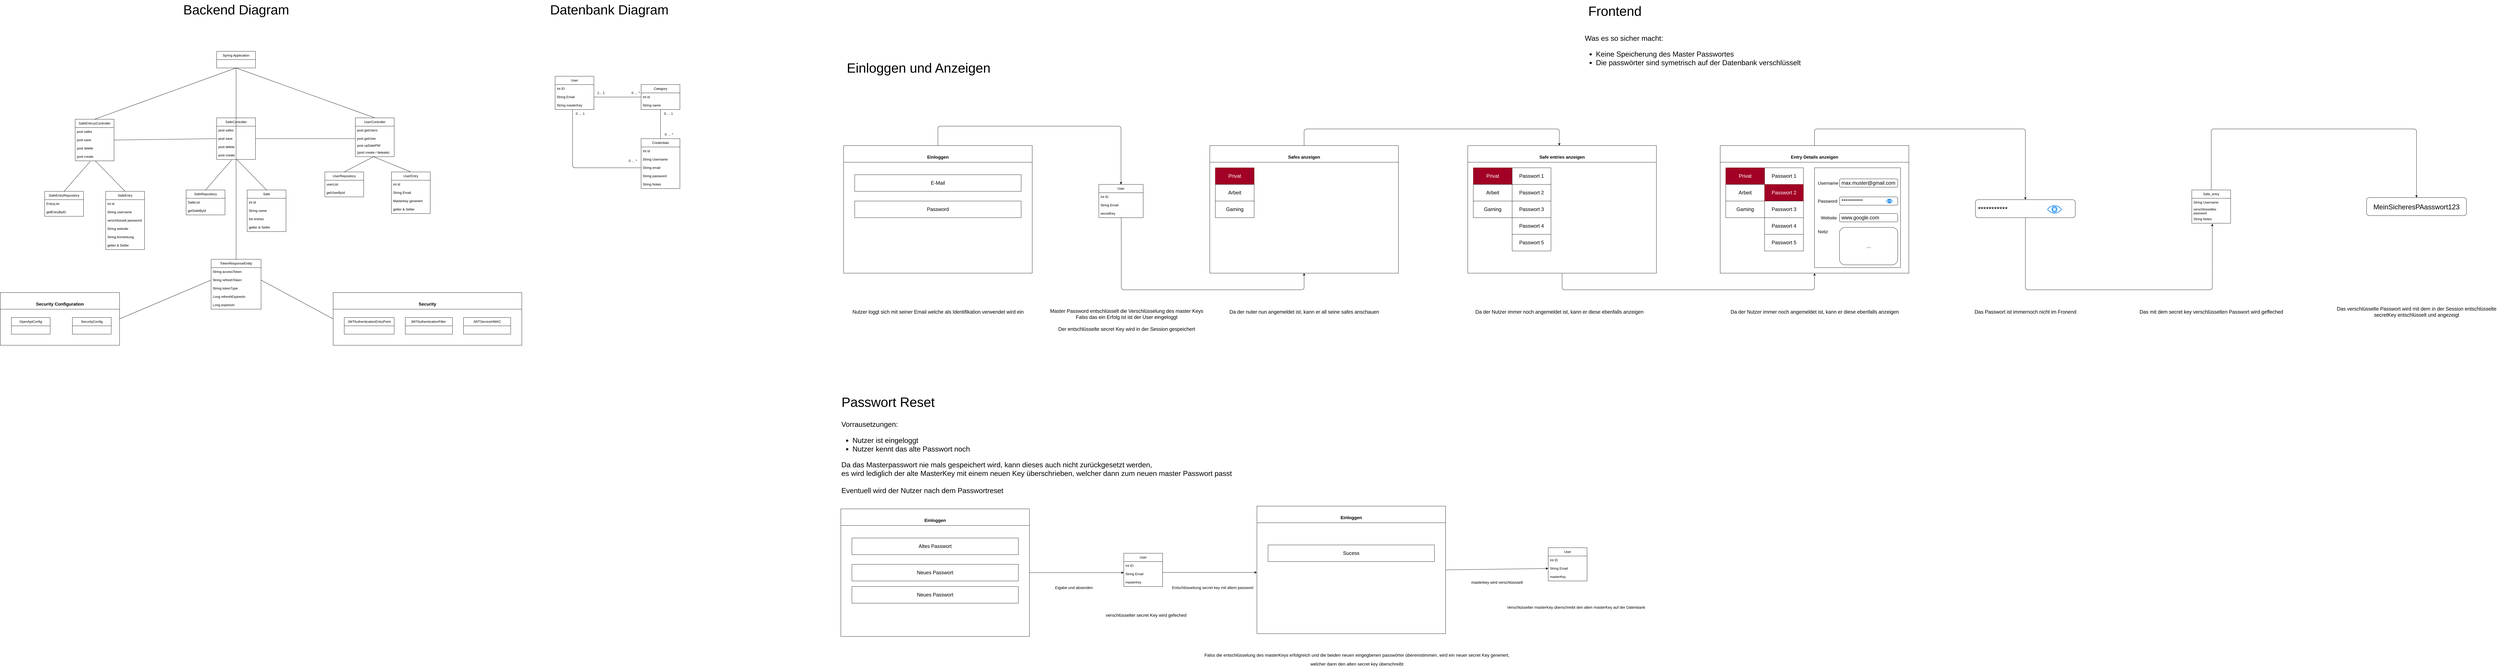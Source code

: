 <mxfile>
    <diagram id="yljdF-pFXAPBTN3tDBmU" name="Page-1">
        <mxGraphModel dx="8580" dy="5620" grid="1" gridSize="10" guides="1" tooltips="1" connect="1" arrows="1" fold="1" page="0" pageScale="1" pageWidth="827" pageHeight="1169" math="0" shadow="0">
            <root>
                <mxCell id="0"/>
                <mxCell id="1" parent="0"/>
                <mxCell id="2" value="UserEntry" style="swimlane;fontStyle=0;childLayout=stackLayout;horizontal=1;startSize=30;horizontalStack=0;resizeParent=1;resizeParentMax=0;resizeLast=0;collapsible=1;marginBottom=0;whiteSpace=wrap;html=1;" parent="1" vertex="1">
                    <mxGeometry x="190" y="325" width="140" height="150" as="geometry"/>
                </mxCell>
                <mxCell id="53" value="int id" style="text;strokeColor=none;fillColor=none;align=left;verticalAlign=middle;spacingLeft=4;spacingRight=4;overflow=hidden;points=[[0,0.5],[1,0.5]];portConstraint=eastwest;rotatable=0;whiteSpace=wrap;html=1;" parent="2" vertex="1">
                    <mxGeometry y="30" width="140" height="30" as="geometry"/>
                </mxCell>
                <mxCell id="3" value="String Email" style="text;strokeColor=none;fillColor=none;align=left;verticalAlign=middle;spacingLeft=4;spacingRight=4;overflow=hidden;points=[[0,0.5],[1,0.5]];portConstraint=eastwest;rotatable=0;whiteSpace=wrap;html=1;" parent="2" vertex="1">
                    <mxGeometry y="60" width="140" height="30" as="geometry"/>
                </mxCell>
                <mxCell id="4" value="Masterkey generiert" style="text;strokeColor=none;fillColor=none;align=left;verticalAlign=middle;spacingLeft=4;spacingRight=4;overflow=hidden;points=[[0,0.5],[1,0.5]];portConstraint=eastwest;rotatable=0;whiteSpace=wrap;html=1;" parent="2" vertex="1">
                    <mxGeometry y="90" width="140" height="30" as="geometry"/>
                </mxCell>
                <mxCell id="15" value="getter &amp;amp; Setter" style="text;strokeColor=none;fillColor=none;align=left;verticalAlign=middle;spacingLeft=4;spacingRight=4;overflow=hidden;points=[[0,0.5],[1,0.5]];portConstraint=eastwest;rotatable=0;whiteSpace=wrap;html=1;" parent="2" vertex="1">
                    <mxGeometry y="120" width="140" height="30" as="geometry"/>
                </mxCell>
                <mxCell id="6" value="UserRepository" style="swimlane;fontStyle=0;childLayout=stackLayout;horizontal=1;startSize=30;horizontalStack=0;resizeParent=1;resizeParentMax=0;resizeLast=0;collapsible=1;marginBottom=0;whiteSpace=wrap;html=1;" parent="1" vertex="1">
                    <mxGeometry x="-50" y="325" width="140" height="90" as="geometry"/>
                </mxCell>
                <mxCell id="16" value="userList" style="text;strokeColor=none;fillColor=none;align=left;verticalAlign=middle;spacingLeft=4;spacingRight=4;overflow=hidden;points=[[0,0.5],[1,0.5]];portConstraint=eastwest;rotatable=0;whiteSpace=wrap;html=1;" parent="6" vertex="1">
                    <mxGeometry y="30" width="140" height="30" as="geometry"/>
                </mxCell>
                <mxCell id="18" value="getUserById" style="text;strokeColor=none;fillColor=none;align=left;verticalAlign=middle;spacingLeft=4;spacingRight=4;overflow=hidden;points=[[0,0.5],[1,0.5]];portConstraint=eastwest;rotatable=0;whiteSpace=wrap;html=1;" parent="6" vertex="1">
                    <mxGeometry y="60" width="140" height="30" as="geometry"/>
                </mxCell>
                <mxCell id="9" value="UserController" style="swimlane;fontStyle=0;childLayout=stackLayout;horizontal=1;startSize=30;horizontalStack=0;resizeParent=1;resizeParentMax=0;resizeLast=0;collapsible=1;marginBottom=0;whiteSpace=wrap;html=1;" parent="1" vertex="1">
                    <mxGeometry x="60" y="130" width="140" height="140" as="geometry"/>
                </mxCell>
                <mxCell id="14" value="post getUsers" style="text;strokeColor=none;fillColor=none;align=left;verticalAlign=middle;spacingLeft=4;spacingRight=4;overflow=hidden;points=[[0,0.5],[1,0.5]];portConstraint=eastwest;rotatable=0;whiteSpace=wrap;html=1;" parent="9" vertex="1">
                    <mxGeometry y="30" width="140" height="30" as="geometry"/>
                </mxCell>
                <mxCell id="17" value="post getUser" style="text;strokeColor=none;fillColor=none;align=left;verticalAlign=middle;spacingLeft=4;spacingRight=4;overflow=hidden;points=[[0,0.5],[1,0.5]];portConstraint=eastwest;rotatable=0;whiteSpace=wrap;html=1;" parent="9" vertex="1">
                    <mxGeometry y="60" width="140" height="30" as="geometry"/>
                </mxCell>
                <mxCell id="104" value="post upDatePW" style="text;strokeColor=none;fillColor=none;align=left;verticalAlign=middle;spacingLeft=4;spacingRight=4;overflow=hidden;points=[[0,0.5],[1,0.5]];portConstraint=eastwest;rotatable=0;whiteSpace=wrap;html=1;" parent="9" vertex="1">
                    <mxGeometry y="90" width="140" height="20" as="geometry"/>
                </mxCell>
                <mxCell id="19" value="(post create / deleate)" style="text;strokeColor=none;fillColor=none;align=left;verticalAlign=middle;spacingLeft=4;spacingRight=4;overflow=hidden;points=[[0,0.5],[1,0.5]];portConstraint=eastwest;rotatable=0;whiteSpace=wrap;html=1;" parent="9" vertex="1">
                    <mxGeometry y="110" width="140" height="30" as="geometry"/>
                </mxCell>
                <mxCell id="10" value="Spring Application" style="swimlane;fontStyle=0;childLayout=stackLayout;horizontal=1;startSize=30;horizontalStack=0;resizeParent=1;resizeParentMax=0;resizeLast=0;collapsible=1;marginBottom=0;whiteSpace=wrap;html=1;" parent="1" vertex="1">
                    <mxGeometry x="-440" y="-110" width="140" height="60" as="geometry"/>
                </mxCell>
                <mxCell id="20" value="" style="endArrow=none;html=1;entryX=0.46;entryY=1.02;entryDx=0;entryDy=0;exitX=0.5;exitY=0;exitDx=0;exitDy=0;entryPerimeter=0;" parent="1" source="6" target="19" edge="1">
                    <mxGeometry width="50" height="50" relative="1" as="geometry">
                        <mxPoint x="400" y="340" as="sourcePoint"/>
                        <mxPoint x="450" y="290" as="targetPoint"/>
                    </mxGeometry>
                </mxCell>
                <mxCell id="21" value="" style="endArrow=none;html=1;entryX=0.5;entryY=1;entryDx=0;entryDy=0;exitX=0.5;exitY=0;exitDx=0;exitDy=0;" parent="1" source="9" target="10" edge="1">
                    <mxGeometry width="50" height="50" relative="1" as="geometry">
                        <mxPoint x="160" y="140" as="sourcePoint"/>
                        <mxPoint x="160" y="50" as="targetPoint"/>
                    </mxGeometry>
                </mxCell>
                <mxCell id="22" value="" style="endArrow=none;html=1;entryX=0.476;entryY=1.02;entryDx=0;entryDy=0;exitX=0.5;exitY=0;exitDx=0;exitDy=0;entryPerimeter=0;" parent="1" source="2" target="19" edge="1">
                    <mxGeometry width="50" height="50" relative="1" as="geometry">
                        <mxPoint x="30" y="335" as="sourcePoint"/>
                        <mxPoint x="154.4" y="260.6" as="targetPoint"/>
                    </mxGeometry>
                </mxCell>
                <mxCell id="23" value="Safe" style="swimlane;fontStyle=0;childLayout=stackLayout;horizontal=1;startSize=30;horizontalStack=0;resizeParent=1;resizeParentMax=0;resizeLast=0;collapsible=1;marginBottom=0;whiteSpace=wrap;html=1;" parent="1" vertex="1">
                    <mxGeometry x="-330" y="390" width="140" height="150" as="geometry"/>
                </mxCell>
                <mxCell id="24" value="int id" style="text;strokeColor=none;fillColor=none;align=left;verticalAlign=middle;spacingLeft=4;spacingRight=4;overflow=hidden;points=[[0,0.5],[1,0.5]];portConstraint=eastwest;rotatable=0;whiteSpace=wrap;html=1;" parent="23" vertex="1">
                    <mxGeometry y="30" width="140" height="30" as="geometry"/>
                </mxCell>
                <mxCell id="52" value="String name" style="text;strokeColor=none;fillColor=none;align=left;verticalAlign=middle;spacingLeft=4;spacingRight=4;overflow=hidden;points=[[0,0.5],[1,0.5]];portConstraint=eastwest;rotatable=0;whiteSpace=wrap;html=1;" parent="23" vertex="1">
                    <mxGeometry y="60" width="140" height="30" as="geometry"/>
                </mxCell>
                <mxCell id="48" value="list entries" style="text;strokeColor=none;fillColor=none;align=left;verticalAlign=middle;spacingLeft=4;spacingRight=4;overflow=hidden;points=[[0,0.5],[1,0.5]];portConstraint=eastwest;rotatable=0;whiteSpace=wrap;html=1;" parent="23" vertex="1">
                    <mxGeometry y="90" width="140" height="30" as="geometry"/>
                </mxCell>
                <mxCell id="25" value="getter &amp;amp; Setter" style="text;strokeColor=none;fillColor=none;align=left;verticalAlign=middle;spacingLeft=4;spacingRight=4;overflow=hidden;points=[[0,0.5],[1,0.5]];portConstraint=eastwest;rotatable=0;whiteSpace=wrap;html=1;" parent="23" vertex="1">
                    <mxGeometry y="120" width="140" height="30" as="geometry"/>
                </mxCell>
                <mxCell id="27" value="User" style="swimlane;fontStyle=0;childLayout=stackLayout;horizontal=1;startSize=30;horizontalStack=0;resizeParent=1;resizeParentMax=0;resizeLast=0;collapsible=1;marginBottom=0;whiteSpace=wrap;html=1;" parent="1" vertex="1">
                    <mxGeometry x="780" y="-20" width="140" height="120" as="geometry"/>
                </mxCell>
                <mxCell id="28" value="Int ID" style="text;strokeColor=none;fillColor=none;align=left;verticalAlign=middle;spacingLeft=4;spacingRight=4;overflow=hidden;points=[[0,0.5],[1,0.5]];portConstraint=eastwest;rotatable=0;whiteSpace=wrap;html=1;" parent="27" vertex="1">
                    <mxGeometry y="30" width="140" height="30" as="geometry"/>
                </mxCell>
                <mxCell id="108" value="String Email" style="text;strokeColor=none;fillColor=none;align=left;verticalAlign=middle;spacingLeft=4;spacingRight=4;overflow=hidden;points=[[0,0.5],[1,0.5]];portConstraint=eastwest;rotatable=0;whiteSpace=wrap;html=1;" parent="27" vertex="1">
                    <mxGeometry y="60" width="140" height="30" as="geometry"/>
                </mxCell>
                <mxCell id="29" value="String masterKey" style="text;strokeColor=none;fillColor=none;align=left;verticalAlign=middle;spacingLeft=4;spacingRight=4;overflow=hidden;points=[[0,0.5],[1,0.5]];portConstraint=eastwest;rotatable=0;whiteSpace=wrap;html=1;" parent="27" vertex="1">
                    <mxGeometry y="90" width="140" height="30" as="geometry"/>
                </mxCell>
                <mxCell id="31" value="&lt;font style=&quot;font-size: 48px;&quot;&gt;Datenbank Diagram&lt;/font&gt;" style="text;html=1;align=center;verticalAlign=middle;resizable=0;points=[];autosize=1;strokeColor=none;fillColor=none;" parent="1" vertex="1">
                    <mxGeometry x="750" y="-295" width="450" height="70" as="geometry"/>
                </mxCell>
                <mxCell id="32" value="Category" style="swimlane;fontStyle=0;childLayout=stackLayout;horizontal=1;startSize=30;horizontalStack=0;resizeParent=1;resizeParentMax=0;resizeLast=0;collapsible=1;marginBottom=0;whiteSpace=wrap;html=1;" parent="1" vertex="1">
                    <mxGeometry x="1090" y="10" width="140" height="90" as="geometry"/>
                </mxCell>
                <mxCell id="33" value="int id" style="text;strokeColor=none;fillColor=none;align=left;verticalAlign=middle;spacingLeft=4;spacingRight=4;overflow=hidden;points=[[0,0.5],[1,0.5]];portConstraint=eastwest;rotatable=0;whiteSpace=wrap;html=1;" parent="32" vertex="1">
                    <mxGeometry y="30" width="140" height="30" as="geometry"/>
                </mxCell>
                <mxCell id="251" value="String name" style="text;strokeColor=none;fillColor=none;align=left;verticalAlign=middle;spacingLeft=4;spacingRight=4;overflow=hidden;points=[[0,0.5],[1,0.5]];portConstraint=eastwest;rotatable=0;whiteSpace=wrap;html=1;" parent="32" vertex="1">
                    <mxGeometry y="60" width="140" height="30" as="geometry"/>
                </mxCell>
                <mxCell id="35" value="Credentials" style="swimlane;fontStyle=0;childLayout=stackLayout;horizontal=1;startSize=30;horizontalStack=0;resizeParent=1;resizeParentMax=0;resizeLast=0;collapsible=1;marginBottom=0;whiteSpace=wrap;html=1;" parent="1" vertex="1">
                    <mxGeometry x="1090" y="205" width="140" height="180" as="geometry"/>
                </mxCell>
                <mxCell id="253" value="Int id" style="text;strokeColor=none;fillColor=none;align=left;verticalAlign=middle;spacingLeft=4;spacingRight=4;overflow=hidden;points=[[0,0.5],[1,0.5]];portConstraint=eastwest;rotatable=0;whiteSpace=wrap;html=1;" parent="35" vertex="1">
                    <mxGeometry y="30" width="140" height="30" as="geometry"/>
                </mxCell>
                <mxCell id="38" value="String Username" style="text;strokeColor=none;fillColor=none;align=left;verticalAlign=middle;spacingLeft=4;spacingRight=4;overflow=hidden;points=[[0,0.5],[1,0.5]];portConstraint=eastwest;rotatable=0;whiteSpace=wrap;html=1;" parent="35" vertex="1">
                    <mxGeometry y="60" width="140" height="30" as="geometry"/>
                </mxCell>
                <mxCell id="252" value="String email" style="text;strokeColor=none;fillColor=none;align=left;verticalAlign=middle;spacingLeft=4;spacingRight=4;overflow=hidden;points=[[0,0.5],[1,0.5]];portConstraint=eastwest;rotatable=0;whiteSpace=wrap;html=1;" parent="35" vertex="1">
                    <mxGeometry y="90" width="140" height="30" as="geometry"/>
                </mxCell>
                <mxCell id="39" value="String password" style="text;strokeColor=none;fillColor=none;align=left;verticalAlign=middle;spacingLeft=4;spacingRight=4;overflow=hidden;points=[[0,0.5],[1,0.5]];portConstraint=eastwest;rotatable=0;whiteSpace=wrap;html=1;" parent="35" vertex="1">
                    <mxGeometry y="120" width="140" height="30" as="geometry"/>
                </mxCell>
                <mxCell id="37" value="String Notes" style="text;strokeColor=none;fillColor=none;align=left;verticalAlign=middle;spacingLeft=4;spacingRight=4;overflow=hidden;points=[[0,0.5],[1,0.5]];portConstraint=eastwest;rotatable=0;whiteSpace=wrap;html=1;" parent="35" vertex="1">
                    <mxGeometry y="150" width="140" height="30" as="geometry"/>
                </mxCell>
                <mxCell id="42" value="" style="endArrow=none;html=1;exitX=1;exitY=0.5;exitDx=0;exitDy=0;entryX=0;entryY=0.5;entryDx=0;entryDy=0;" parent="1" source="108" target="33" edge="1">
                    <mxGeometry width="50" height="50" relative="1" as="geometry">
                        <mxPoint x="1250" y="-80" as="sourcePoint"/>
                        <mxPoint x="1300" y="-130" as="targetPoint"/>
                    </mxGeometry>
                </mxCell>
                <mxCell id="43" value="" style="endArrow=none;html=1;exitX=0.5;exitY=0.971;exitDx=0;exitDy=0;entryX=0.5;entryY=0;entryDx=0;entryDy=0;exitPerimeter=0;" parent="1" source="251" target="35" edge="1">
                    <mxGeometry width="50" height="50" relative="1" as="geometry">
                        <mxPoint x="1011.54" y="52.91" as="sourcePoint"/>
                        <mxPoint x="1100" y="35" as="targetPoint"/>
                    </mxGeometry>
                </mxCell>
                <mxCell id="44" value="1... 1" style="text;html=1;align=center;verticalAlign=middle;resizable=0;points=[];autosize=1;strokeColor=none;fillColor=none;" parent="1" vertex="1">
                    <mxGeometry x="920" y="25" width="50" height="30" as="geometry"/>
                </mxCell>
                <mxCell id="45" value="0 … *" style="text;html=1;align=center;verticalAlign=middle;resizable=0;points=[];autosize=1;strokeColor=none;fillColor=none;" parent="1" vertex="1">
                    <mxGeometry x="1045" y="25" width="50" height="30" as="geometry"/>
                </mxCell>
                <mxCell id="46" value="0 … *" style="text;html=1;align=center;verticalAlign=middle;resizable=0;points=[];autosize=1;strokeColor=none;fillColor=none;" parent="1" vertex="1">
                    <mxGeometry x="1165" y="175" width="50" height="30" as="geometry"/>
                </mxCell>
                <mxCell id="47" value="0 … 1&amp;nbsp;" style="text;html=1;align=center;verticalAlign=middle;resizable=0;points=[];autosize=1;strokeColor=none;fillColor=none;" parent="1" vertex="1">
                    <mxGeometry x="1160" y="100" width="60" height="30" as="geometry"/>
                </mxCell>
                <mxCell id="49" value="SafeRepository" style="swimlane;fontStyle=0;childLayout=stackLayout;horizontal=1;startSize=30;horizontalStack=0;resizeParent=1;resizeParentMax=0;resizeLast=0;collapsible=1;marginBottom=0;whiteSpace=wrap;html=1;" parent="1" vertex="1">
                    <mxGeometry x="-550" y="390" width="140" height="90" as="geometry"/>
                </mxCell>
                <mxCell id="50" value="SafeList" style="text;strokeColor=none;fillColor=none;align=left;verticalAlign=middle;spacingLeft=4;spacingRight=4;overflow=hidden;points=[[0,0.5],[1,0.5]];portConstraint=eastwest;rotatable=0;whiteSpace=wrap;html=1;" parent="49" vertex="1">
                    <mxGeometry y="30" width="140" height="30" as="geometry"/>
                </mxCell>
                <mxCell id="51" value="getSafeById" style="text;strokeColor=none;fillColor=none;align=left;verticalAlign=middle;spacingLeft=4;spacingRight=4;overflow=hidden;points=[[0,0.5],[1,0.5]];portConstraint=eastwest;rotatable=0;whiteSpace=wrap;html=1;" parent="49" vertex="1">
                    <mxGeometry y="60" width="140" height="30" as="geometry"/>
                </mxCell>
                <mxCell id="54" value="SafeController" style="swimlane;fontStyle=0;childLayout=stackLayout;horizontal=1;startSize=30;horizontalStack=0;resizeParent=1;resizeParentMax=0;resizeLast=0;collapsible=1;marginBottom=0;whiteSpace=wrap;html=1;" parent="1" vertex="1">
                    <mxGeometry x="-440" y="130" width="140" height="150" as="geometry"/>
                </mxCell>
                <mxCell id="55" value="post safes" style="text;strokeColor=none;fillColor=none;align=left;verticalAlign=middle;spacingLeft=4;spacingRight=4;overflow=hidden;points=[[0,0.5],[1,0.5]];portConstraint=eastwest;rotatable=0;whiteSpace=wrap;html=1;" parent="54" vertex="1">
                    <mxGeometry y="30" width="140" height="30" as="geometry"/>
                </mxCell>
                <mxCell id="60" value="post save" style="text;strokeColor=none;fillColor=none;align=left;verticalAlign=middle;spacingLeft=4;spacingRight=4;overflow=hidden;points=[[0,0.5],[1,0.5]];portConstraint=eastwest;rotatable=0;whiteSpace=wrap;html=1;" parent="54" vertex="1">
                    <mxGeometry y="60" width="140" height="30" as="geometry"/>
                </mxCell>
                <mxCell id="56" value="post delete" style="text;strokeColor=none;fillColor=none;align=left;verticalAlign=middle;spacingLeft=4;spacingRight=4;overflow=hidden;points=[[0,0.5],[1,0.5]];portConstraint=eastwest;rotatable=0;whiteSpace=wrap;html=1;" parent="54" vertex="1">
                    <mxGeometry y="90" width="140" height="30" as="geometry"/>
                </mxCell>
                <mxCell id="61" value="post create" style="text;strokeColor=none;fillColor=none;align=left;verticalAlign=middle;spacingLeft=4;spacingRight=4;overflow=hidden;points=[[0,0.5],[1,0.5]];portConstraint=eastwest;rotatable=0;whiteSpace=wrap;html=1;" parent="54" vertex="1">
                    <mxGeometry y="120" width="140" height="30" as="geometry"/>
                </mxCell>
                <mxCell id="58" value="" style="endArrow=none;html=1;exitX=0.5;exitY=0;exitDx=0;exitDy=0;entryX=0.516;entryY=0.995;entryDx=0;entryDy=0;entryPerimeter=0;" parent="1" source="23" target="61" edge="1">
                    <mxGeometry width="50" height="50" relative="1" as="geometry">
                        <mxPoint x="50" y="490" as="sourcePoint"/>
                        <mxPoint x="-380" y="250" as="targetPoint"/>
                    </mxGeometry>
                </mxCell>
                <mxCell id="59" value="" style="endArrow=none;html=1;exitX=0.5;exitY=0;exitDx=0;exitDy=0;entryX=0.387;entryY=1.059;entryDx=0;entryDy=0;entryPerimeter=0;" parent="1" source="49" target="61" edge="1">
                    <mxGeometry width="50" height="50" relative="1" as="geometry">
                        <mxPoint x="-250" y="340" as="sourcePoint"/>
                        <mxPoint x="-382.04" y="248.44" as="targetPoint"/>
                    </mxGeometry>
                </mxCell>
                <mxCell id="62" value="SafeEntry" style="swimlane;fontStyle=0;childLayout=stackLayout;horizontal=1;startSize=30;horizontalStack=0;resizeParent=1;resizeParentMax=0;resizeLast=0;collapsible=1;marginBottom=0;whiteSpace=wrap;html=1;" parent="1" vertex="1">
                    <mxGeometry x="-840" y="395" width="140" height="210" as="geometry"/>
                </mxCell>
                <mxCell id="63" value="int id" style="text;strokeColor=none;fillColor=none;align=left;verticalAlign=middle;spacingLeft=4;spacingRight=4;overflow=hidden;points=[[0,0.5],[1,0.5]];portConstraint=eastwest;rotatable=0;whiteSpace=wrap;html=1;" parent="62" vertex="1">
                    <mxGeometry y="30" width="140" height="30" as="geometry"/>
                </mxCell>
                <mxCell id="64" value="String username" style="text;strokeColor=none;fillColor=none;align=left;verticalAlign=middle;spacingLeft=4;spacingRight=4;overflow=hidden;points=[[0,0.5],[1,0.5]];portConstraint=eastwest;rotatable=0;whiteSpace=wrap;html=1;" parent="62" vertex="1">
                    <mxGeometry y="60" width="140" height="30" as="geometry"/>
                </mxCell>
                <mxCell id="65" value="verschlüsselt password&amp;nbsp;" style="text;strokeColor=none;fillColor=none;align=left;verticalAlign=middle;spacingLeft=4;spacingRight=4;overflow=hidden;points=[[0,0.5],[1,0.5]];portConstraint=eastwest;rotatable=0;whiteSpace=wrap;html=1;" parent="62" vertex="1">
                    <mxGeometry y="90" width="140" height="30" as="geometry"/>
                </mxCell>
                <mxCell id="77" value="String website" style="text;strokeColor=none;fillColor=none;align=left;verticalAlign=middle;spacingLeft=4;spacingRight=4;overflow=hidden;points=[[0,0.5],[1,0.5]];portConstraint=eastwest;rotatable=0;whiteSpace=wrap;html=1;" parent="62" vertex="1">
                    <mxGeometry y="120" width="140" height="30" as="geometry"/>
                </mxCell>
                <mxCell id="78" value="String Anmerkung" style="text;strokeColor=none;fillColor=none;align=left;verticalAlign=middle;spacingLeft=4;spacingRight=4;overflow=hidden;points=[[0,0.5],[1,0.5]];portConstraint=eastwest;rotatable=0;whiteSpace=wrap;html=1;" parent="62" vertex="1">
                    <mxGeometry y="150" width="140" height="30" as="geometry"/>
                </mxCell>
                <mxCell id="66" value="getter &amp;amp; Setter" style="text;strokeColor=none;fillColor=none;align=left;verticalAlign=middle;spacingLeft=4;spacingRight=4;overflow=hidden;points=[[0,0.5],[1,0.5]];portConstraint=eastwest;rotatable=0;whiteSpace=wrap;html=1;" parent="62" vertex="1">
                    <mxGeometry y="180" width="140" height="30" as="geometry"/>
                </mxCell>
                <mxCell id="67" value="SafeEntryRepository" style="swimlane;fontStyle=0;childLayout=stackLayout;horizontal=1;startSize=30;horizontalStack=0;resizeParent=1;resizeParentMax=0;resizeLast=0;collapsible=1;marginBottom=0;whiteSpace=wrap;html=1;" parent="1" vertex="1">
                    <mxGeometry x="-1060" y="395" width="140" height="90" as="geometry"/>
                </mxCell>
                <mxCell id="68" value="EntryList" style="text;strokeColor=none;fillColor=none;align=left;verticalAlign=middle;spacingLeft=4;spacingRight=4;overflow=hidden;points=[[0,0.5],[1,0.5]];portConstraint=eastwest;rotatable=0;whiteSpace=wrap;html=1;" parent="67" vertex="1">
                    <mxGeometry y="30" width="140" height="30" as="geometry"/>
                </mxCell>
                <mxCell id="69" value="getEntryByID" style="text;strokeColor=none;fillColor=none;align=left;verticalAlign=middle;spacingLeft=4;spacingRight=4;overflow=hidden;points=[[0,0.5],[1,0.5]];portConstraint=eastwest;rotatable=0;whiteSpace=wrap;html=1;" parent="67" vertex="1">
                    <mxGeometry y="60" width="140" height="30" as="geometry"/>
                </mxCell>
                <mxCell id="70" value="SafeEntrrysController" style="swimlane;fontStyle=0;childLayout=stackLayout;horizontal=1;startSize=30;horizontalStack=0;resizeParent=1;resizeParentMax=0;resizeLast=0;collapsible=1;marginBottom=0;whiteSpace=wrap;html=1;" parent="1" vertex="1">
                    <mxGeometry x="-950" y="135" width="140" height="150" as="geometry"/>
                </mxCell>
                <mxCell id="71" value="post safes" style="text;strokeColor=none;fillColor=none;align=left;verticalAlign=middle;spacingLeft=4;spacingRight=4;overflow=hidden;points=[[0,0.5],[1,0.5]];portConstraint=eastwest;rotatable=0;whiteSpace=wrap;html=1;" parent="70" vertex="1">
                    <mxGeometry y="30" width="140" height="30" as="geometry"/>
                </mxCell>
                <mxCell id="72" value="post save" style="text;strokeColor=none;fillColor=none;align=left;verticalAlign=middle;spacingLeft=4;spacingRight=4;overflow=hidden;points=[[0,0.5],[1,0.5]];portConstraint=eastwest;rotatable=0;whiteSpace=wrap;html=1;" parent="70" vertex="1">
                    <mxGeometry y="60" width="140" height="30" as="geometry"/>
                </mxCell>
                <mxCell id="73" value="post delete" style="text;strokeColor=none;fillColor=none;align=left;verticalAlign=middle;spacingLeft=4;spacingRight=4;overflow=hidden;points=[[0,0.5],[1,0.5]];portConstraint=eastwest;rotatable=0;whiteSpace=wrap;html=1;" parent="70" vertex="1">
                    <mxGeometry y="90" width="140" height="30" as="geometry"/>
                </mxCell>
                <mxCell id="74" value="post create" style="text;strokeColor=none;fillColor=none;align=left;verticalAlign=middle;spacingLeft=4;spacingRight=4;overflow=hidden;points=[[0,0.5],[1,0.5]];portConstraint=eastwest;rotatable=0;whiteSpace=wrap;html=1;" parent="70" vertex="1">
                    <mxGeometry y="120" width="140" height="30" as="geometry"/>
                </mxCell>
                <mxCell id="75" value="" style="endArrow=none;html=1;exitX=0.5;exitY=0;exitDx=0;exitDy=0;entryX=0.516;entryY=0.995;entryDx=0;entryDy=0;entryPerimeter=0;" parent="1" source="62" target="74" edge="1">
                    <mxGeometry width="50" height="50" relative="1" as="geometry">
                        <mxPoint x="-460" y="495" as="sourcePoint"/>
                        <mxPoint x="-890" y="255" as="targetPoint"/>
                    </mxGeometry>
                </mxCell>
                <mxCell id="76" value="" style="endArrow=none;html=1;exitX=0.5;exitY=0;exitDx=0;exitDy=0;entryX=0.387;entryY=1.059;entryDx=0;entryDy=0;entryPerimeter=0;" parent="1" source="67" target="74" edge="1">
                    <mxGeometry width="50" height="50" relative="1" as="geometry">
                        <mxPoint x="-760" y="345" as="sourcePoint"/>
                        <mxPoint x="-892.04" y="253.44" as="targetPoint"/>
                    </mxGeometry>
                </mxCell>
                <mxCell id="79" value="" style="endArrow=none;html=1;exitX=0.5;exitY=0;exitDx=0;exitDy=0;entryX=0.5;entryY=1;entryDx=0;entryDy=0;" parent="1" source="54" target="10" edge="1">
                    <mxGeometry width="50" height="50" relative="1" as="geometry">
                        <mxPoint x="140" y="140" as="sourcePoint"/>
                        <mxPoint x="-380" y="-50" as="targetPoint"/>
                    </mxGeometry>
                </mxCell>
                <mxCell id="80" value="" style="endArrow=none;html=1;exitX=0.5;exitY=0;exitDx=0;exitDy=0;entryX=0.5;entryY=1;entryDx=0;entryDy=0;" parent="1" source="70" target="10" edge="1">
                    <mxGeometry width="50" height="50" relative="1" as="geometry">
                        <mxPoint x="-360" y="140" as="sourcePoint"/>
                        <mxPoint x="-360" y="-50" as="targetPoint"/>
                    </mxGeometry>
                </mxCell>
                <mxCell id="81" value="&lt;font style=&quot;font-size: 48px;&quot;&gt;Backend Diagram&lt;/font&gt;" style="text;html=1;align=center;verticalAlign=middle;resizable=0;points=[];autosize=1;strokeColor=none;fillColor=none;" parent="1" vertex="1">
                    <mxGeometry x="-575" y="-295" width="410" height="70" as="geometry"/>
                </mxCell>
                <mxCell id="82" value="&lt;font size=&quot;3&quot;&gt;Security Configuration&lt;/font&gt;" style="swimlane;whiteSpace=wrap;html=1;fontSize=48;startSize=60;" parent="1" vertex="1">
                    <mxGeometry x="-1220" y="760" width="430" height="190" as="geometry"/>
                </mxCell>
                <mxCell id="83" value="OpenApiConfig" style="swimlane;fontStyle=0;childLayout=stackLayout;horizontal=1;startSize=30;horizontalStack=0;resizeParent=1;resizeParentMax=0;resizeLast=0;collapsible=1;marginBottom=0;whiteSpace=wrap;html=1;" parent="82" vertex="1">
                    <mxGeometry x="40" y="90" width="140" height="60" as="geometry"/>
                </mxCell>
                <mxCell id="88" value="SecurityConfig" style="swimlane;fontStyle=0;childLayout=stackLayout;horizontal=1;startSize=30;horizontalStack=0;resizeParent=1;resizeParentMax=0;resizeLast=0;collapsible=1;marginBottom=0;whiteSpace=wrap;html=1;" parent="82" vertex="1">
                    <mxGeometry x="260" y="90" width="140" height="60" as="geometry"/>
                </mxCell>
                <mxCell id="93" value="TokenResponseEntity" style="swimlane;fontStyle=0;childLayout=stackLayout;horizontal=1;startSize=30;horizontalStack=0;resizeParent=1;resizeParentMax=0;resizeLast=0;collapsible=1;marginBottom=0;whiteSpace=wrap;html=1;" parent="1" vertex="1">
                    <mxGeometry x="-460" y="640" width="180" height="180" as="geometry"/>
                </mxCell>
                <mxCell id="94" value="String accessToken" style="text;strokeColor=none;fillColor=none;align=left;verticalAlign=middle;spacingLeft=4;spacingRight=4;overflow=hidden;points=[[0,0.5],[1,0.5]];portConstraint=eastwest;rotatable=0;whiteSpace=wrap;html=1;" parent="93" vertex="1">
                    <mxGeometry y="30" width="180" height="30" as="geometry"/>
                </mxCell>
                <mxCell id="95" value="String refreshToken" style="text;strokeColor=none;fillColor=none;align=left;verticalAlign=middle;spacingLeft=4;spacingRight=4;overflow=hidden;points=[[0,0.5],[1,0.5]];portConstraint=eastwest;rotatable=0;whiteSpace=wrap;html=1;" parent="93" vertex="1">
                    <mxGeometry y="60" width="180" height="30" as="geometry"/>
                </mxCell>
                <mxCell id="96" value="String tokenType" style="text;strokeColor=none;fillColor=none;align=left;verticalAlign=middle;spacingLeft=4;spacingRight=4;overflow=hidden;points=[[0,0.5],[1,0.5]];portConstraint=eastwest;rotatable=0;whiteSpace=wrap;html=1;" parent="93" vertex="1">
                    <mxGeometry y="90" width="180" height="30" as="geometry"/>
                </mxCell>
                <mxCell id="98" value="Long refreshExpiresIn" style="text;strokeColor=none;fillColor=none;align=left;verticalAlign=middle;spacingLeft=4;spacingRight=4;overflow=hidden;points=[[0,0.5],[1,0.5]];portConstraint=eastwest;rotatable=0;whiteSpace=wrap;html=1;" parent="93" vertex="1">
                    <mxGeometry y="120" width="180" height="30" as="geometry"/>
                </mxCell>
                <mxCell id="97" value="Long expiresIn" style="text;strokeColor=none;fillColor=none;align=left;verticalAlign=middle;spacingLeft=4;spacingRight=4;overflow=hidden;points=[[0,0.5],[1,0.5]];portConstraint=eastwest;rotatable=0;whiteSpace=wrap;html=1;" parent="93" vertex="1">
                    <mxGeometry y="150" width="180" height="30" as="geometry"/>
                </mxCell>
                <mxCell id="99" value="&lt;font size=&quot;3&quot;&gt;Security&lt;/font&gt;" style="swimlane;whiteSpace=wrap;html=1;fontSize=48;startSize=60;" parent="1" vertex="1">
                    <mxGeometry x="-20" y="760" width="680" height="190" as="geometry"/>
                </mxCell>
                <mxCell id="100" value="JWTAuthenticationEntryPoint" style="swimlane;fontStyle=0;childLayout=stackLayout;horizontal=1;startSize=30;horizontalStack=0;resizeParent=1;resizeParentMax=0;resizeLast=0;collapsible=1;marginBottom=0;whiteSpace=wrap;html=1;" parent="99" vertex="1">
                    <mxGeometry x="40" y="90" width="180" height="60" as="geometry"/>
                </mxCell>
                <mxCell id="101" value="JWTAuthenticationFilter&amp;nbsp;" style="swimlane;fontStyle=0;childLayout=stackLayout;horizontal=1;startSize=30;horizontalStack=0;resizeParent=1;resizeParentMax=0;resizeLast=0;collapsible=1;marginBottom=0;whiteSpace=wrap;html=1;" parent="99" vertex="1">
                    <mxGeometry x="260" y="90" width="170" height="60" as="geometry"/>
                </mxCell>
                <mxCell id="102" value="JWTServiceHMAC" style="swimlane;fontStyle=0;childLayout=stackLayout;horizontal=1;startSize=30;horizontalStack=0;resizeParent=1;resizeParentMax=0;resizeLast=0;collapsible=1;marginBottom=0;whiteSpace=wrap;html=1;" parent="99" vertex="1">
                    <mxGeometry x="470" y="90" width="170" height="60" as="geometry"/>
                </mxCell>
                <mxCell id="106" value="" style="endArrow=none;html=1;fontSize=18;exitX=1;exitY=0.5;exitDx=0;exitDy=0;entryX=0;entryY=0.5;entryDx=0;entryDy=0;" parent="1" source="72" target="60" edge="1">
                    <mxGeometry width="50" height="50" relative="1" as="geometry">
                        <mxPoint x="-300" y="440" as="sourcePoint"/>
                        <mxPoint x="-250" y="380" as="targetPoint"/>
                    </mxGeometry>
                </mxCell>
                <mxCell id="107" value="" style="endArrow=none;html=1;fontSize=18;exitX=1;exitY=0.5;exitDx=0;exitDy=0;entryX=0;entryY=0.5;entryDx=0;entryDy=0;" parent="1" source="60" target="17" edge="1">
                    <mxGeometry width="50" height="50" relative="1" as="geometry">
                        <mxPoint x="-800.0" y="220" as="sourcePoint"/>
                        <mxPoint x="-430" y="215" as="targetPoint"/>
                    </mxGeometry>
                </mxCell>
                <mxCell id="109" value="&lt;font style=&quot;font-size: 48px;&quot;&gt;Frontend&lt;/font&gt;" style="text;html=1;align=center;verticalAlign=middle;resizable=0;points=[];autosize=1;strokeColor=none;fillColor=none;" parent="1" vertex="1">
                    <mxGeometry x="4490" y="-290" width="220" height="70" as="geometry"/>
                </mxCell>
                <mxCell id="111" value="&lt;font size=&quot;3&quot;&gt;Einloggen&lt;/font&gt;" style="swimlane;whiteSpace=wrap;html=1;fontSize=48;startSize=60;" parent="1" vertex="1">
                    <mxGeometry x="1820" y="230" width="680" height="460" as="geometry"/>
                </mxCell>
                <mxCell id="115" value="E-Mail" style="rounded=0;whiteSpace=wrap;html=1;fontSize=18;" parent="111" vertex="1">
                    <mxGeometry x="40" y="105" width="600" height="60" as="geometry"/>
                </mxCell>
                <mxCell id="116" value="Password" style="rounded=0;whiteSpace=wrap;html=1;fontSize=18;" parent="111" vertex="1">
                    <mxGeometry x="40" y="200" width="600" height="60" as="geometry"/>
                </mxCell>
                <mxCell id="117" value="User" style="swimlane;fontStyle=0;childLayout=stackLayout;horizontal=1;startSize=30;horizontalStack=0;resizeParent=1;resizeParentMax=0;resizeLast=0;collapsible=1;marginBottom=0;whiteSpace=wrap;html=1;" parent="1" vertex="1">
                    <mxGeometry x="2740" y="370" width="160" height="120" as="geometry"/>
                </mxCell>
                <mxCell id="118" value="Int ID" style="text;strokeColor=none;fillColor=none;align=left;verticalAlign=middle;spacingLeft=4;spacingRight=4;overflow=hidden;points=[[0,0.5],[1,0.5]];portConstraint=eastwest;rotatable=0;whiteSpace=wrap;html=1;" parent="117" vertex="1">
                    <mxGeometry y="30" width="160" height="30" as="geometry"/>
                </mxCell>
                <mxCell id="119" value="String Email" style="text;strokeColor=none;fillColor=none;align=left;verticalAlign=middle;spacingLeft=4;spacingRight=4;overflow=hidden;points=[[0,0.5],[1,0.5]];portConstraint=eastwest;rotatable=0;whiteSpace=wrap;html=1;" parent="117" vertex="1">
                    <mxGeometry y="60" width="160" height="30" as="geometry"/>
                </mxCell>
                <mxCell id="120" value="secretKey" style="text;strokeColor=none;fillColor=none;align=left;verticalAlign=middle;spacingLeft=4;spacingRight=4;overflow=hidden;points=[[0,0.5],[1,0.5]];portConstraint=eastwest;rotatable=0;whiteSpace=wrap;html=1;" parent="117" vertex="1">
                    <mxGeometry y="90" width="160" height="30" as="geometry"/>
                </mxCell>
                <mxCell id="121" value="" style="endArrow=classic;html=1;fontSize=18;entryX=0.5;entryY=0;entryDx=0;entryDy=0;exitX=0.5;exitY=0;exitDx=0;exitDy=0;" parent="1" source="111" target="117" edge="1">
                    <mxGeometry width="50" height="50" relative="1" as="geometry">
                        <mxPoint x="2800" y="580" as="sourcePoint"/>
                        <mxPoint x="2850" y="530" as="targetPoint"/>
                        <Array as="points">
                            <mxPoint x="2160" y="160"/>
                            <mxPoint x="2820" y="160"/>
                        </Array>
                    </mxGeometry>
                </mxCell>
                <mxCell id="123" value="Master Password entschlüsselt die Verschlüsselung des master Keys&lt;br&gt;Falss das ein Erfolg ist ist der User eingeloggt&lt;br&gt;&lt;br&gt;Der entschlüsselte secret Key wird in der Session gespeichert" style="text;html=1;align=center;verticalAlign=middle;resizable=0;points=[];autosize=1;strokeColor=none;fillColor=none;fontSize=18;" parent="1" vertex="1">
                    <mxGeometry x="2550" y="810" width="580" height="100" as="geometry"/>
                </mxCell>
                <mxCell id="124" value="" style="endArrow=classic;html=1;fontSize=18;exitX=0.505;exitY=0.967;exitDx=0;exitDy=0;exitPerimeter=0;entryX=0.5;entryY=1;entryDx=0;entryDy=0;" parent="1" source="120" edge="1">
                    <mxGeometry width="50" height="50" relative="1" as="geometry">
                        <mxPoint x="3000" y="630" as="sourcePoint"/>
                        <mxPoint x="3480.0" y="690" as="targetPoint"/>
                        <Array as="points">
                            <mxPoint x="2821" y="750"/>
                            <mxPoint x="3480" y="750"/>
                        </Array>
                    </mxGeometry>
                </mxCell>
                <mxCell id="129" value="Nutzer loggt sich mit seiner Email welche als Identifikation verwendet wird ein" style="text;html=1;align=center;verticalAlign=middle;resizable=0;points=[];autosize=1;strokeColor=none;fillColor=none;fontSize=18;" parent="1" vertex="1">
                    <mxGeometry x="1840" y="810" width="640" height="40" as="geometry"/>
                </mxCell>
                <mxCell id="130" value="Da der nuter nun angemeldet ist, kann er all seine safes anschauen" style="text;html=1;align=center;verticalAlign=middle;resizable=0;points=[];autosize=1;strokeColor=none;fillColor=none;fontSize=18;" parent="1" vertex="1">
                    <mxGeometry x="3200" y="810" width="560" height="40" as="geometry"/>
                </mxCell>
                <mxCell id="139" value="Da der Nutzer immer noch angemeldet ist, kann er diese ebenfalls anzeigen" style="text;html=1;align=center;verticalAlign=middle;resizable=0;points=[];autosize=1;strokeColor=none;fillColor=none;fontSize=18;" parent="1" vertex="1">
                    <mxGeometry x="4085" y="810" width="630" height="40" as="geometry"/>
                </mxCell>
                <mxCell id="140" value="" style="endArrow=classic;html=1;fontSize=18;exitX=0.5;exitY=0;exitDx=0;exitDy=0;entryX=0.5;entryY=0;entryDx=0;entryDy=0;" parent="1" edge="1">
                    <mxGeometry width="50" height="50" relative="1" as="geometry">
                        <mxPoint x="3480.0" y="230.0" as="sourcePoint"/>
                        <mxPoint x="4400" y="230.0" as="targetPoint"/>
                        <Array as="points">
                            <mxPoint x="3480" y="170"/>
                            <mxPoint x="4400" y="170"/>
                        </Array>
                    </mxGeometry>
                </mxCell>
                <mxCell id="141" value="" style="endArrow=none;html=1;fontSize=18;exitX=0;exitY=0.5;exitDx=0;exitDy=0;entryX=1;entryY=0.5;entryDx=0;entryDy=0;" parent="1" source="99" target="95" edge="1">
                    <mxGeometry width="50" height="50" relative="1" as="geometry">
                        <mxPoint x="-50" y="540" as="sourcePoint"/>
                        <mxPoint y="490" as="targetPoint"/>
                    </mxGeometry>
                </mxCell>
                <mxCell id="142" value="" style="endArrow=none;html=1;fontSize=18;exitX=1;exitY=0.5;exitDx=0;exitDy=0;entryX=0;entryY=0.5;entryDx=0;entryDy=0;" parent="1" source="82" target="95" edge="1">
                    <mxGeometry width="50" height="50" relative="1" as="geometry">
                        <mxPoint x="-10" y="865" as="sourcePoint"/>
                        <mxPoint x="-270" y="725" as="targetPoint"/>
                    </mxGeometry>
                </mxCell>
                <mxCell id="143" value="" style="endArrow=none;html=1;fontSize=18;exitX=0.5;exitY=0;exitDx=0;exitDy=0;entryX=0.5;entryY=1;entryDx=0;entryDy=0;" parent="1" source="93" target="10" edge="1">
                    <mxGeometry width="50" height="50" relative="1" as="geometry">
                        <mxPoint x="-50" y="540" as="sourcePoint"/>
                        <mxPoint y="490" as="targetPoint"/>
                    </mxGeometry>
                </mxCell>
                <mxCell id="144" value="&lt;font size=&quot;3&quot;&gt;Entry Details anzeigen&lt;/font&gt;" style="swimlane;whiteSpace=wrap;html=1;fontSize=48;startSize=60;" parent="1" vertex="1">
                    <mxGeometry x="4980" y="230" width="680" height="460" as="geometry"/>
                </mxCell>
                <mxCell id="145" value="Privat" style="rounded=0;whiteSpace=wrap;html=1;fontSize=18;fillColor=#a20025;fontColor=#ffffff;strokeColor=#6F0000;" parent="144" vertex="1">
                    <mxGeometry x="20" y="80" width="140" height="60" as="geometry"/>
                </mxCell>
                <mxCell id="146" value="Arbeit" style="rounded=0;whiteSpace=wrap;html=1;fontSize=18;" parent="144" vertex="1">
                    <mxGeometry x="20" y="140" width="140" height="60" as="geometry"/>
                </mxCell>
                <mxCell id="147" value="Gaming" style="rounded=0;whiteSpace=wrap;html=1;fontSize=18;" parent="144" vertex="1">
                    <mxGeometry x="20" y="200" width="140" height="60" as="geometry"/>
                </mxCell>
                <mxCell id="148" value="Passwort 1" style="rounded=0;whiteSpace=wrap;html=1;fontSize=18;" parent="144" vertex="1">
                    <mxGeometry x="160" y="80" width="140" height="60" as="geometry"/>
                </mxCell>
                <mxCell id="149" value="Passwort 2" style="rounded=0;whiteSpace=wrap;html=1;fontSize=18;fillColor=#a20025;fontColor=#ffffff;strokeColor=#6F0000;" parent="144" vertex="1">
                    <mxGeometry x="160" y="140" width="140" height="60" as="geometry"/>
                </mxCell>
                <mxCell id="150" value="Passwort 3" style="rounded=0;whiteSpace=wrap;html=1;fontSize=18;" parent="144" vertex="1">
                    <mxGeometry x="160" y="200" width="140" height="60" as="geometry"/>
                </mxCell>
                <mxCell id="151" value="" style="rounded=0;whiteSpace=wrap;html=1;fontSize=18;" parent="144" vertex="1">
                    <mxGeometry x="340" y="80" width="310" height="360" as="geometry"/>
                </mxCell>
                <mxCell id="152" value="Passwort 4" style="rounded=0;whiteSpace=wrap;html=1;fontSize=18;" parent="144" vertex="1">
                    <mxGeometry x="160" y="260" width="140" height="60" as="geometry"/>
                </mxCell>
                <mxCell id="153" value="Passwort 5" style="rounded=0;whiteSpace=wrap;html=1;fontSize=18;" parent="144" vertex="1">
                    <mxGeometry x="160" y="320" width="140" height="60" as="geometry"/>
                </mxCell>
                <mxCell id="173" value="&amp;nbsp;max.muster@gmail.com" style="rounded=1;whiteSpace=wrap;html=1;fontSize=18;align=left;" parent="144" vertex="1">
                    <mxGeometry x="430" y="120" width="210" height="30" as="geometry"/>
                </mxCell>
                <mxCell id="175" value="&lt;font style=&quot;font-size: 16px;&quot;&gt;Username&lt;/font&gt;" style="text;html=1;align=left;verticalAlign=middle;resizable=0;points=[];autosize=1;strokeColor=none;fillColor=none;fontSize=18;" parent="144" vertex="1">
                    <mxGeometry x="350" y="115" width="100" height="40" as="geometry"/>
                </mxCell>
                <mxCell id="179" value="&amp;nbsp;***********" style="rounded=1;whiteSpace=wrap;html=1;fontSize=18;align=left;" parent="144" vertex="1">
                    <mxGeometry x="430" y="185" width="210" height="30" as="geometry"/>
                </mxCell>
                <mxCell id="180" value="&lt;font style=&quot;font-size: 16px;&quot;&gt;Password&lt;/font&gt;" style="text;html=1;align=left;verticalAlign=middle;resizable=0;points=[];autosize=1;strokeColor=none;fillColor=none;fontSize=18;" parent="144" vertex="1">
                    <mxGeometry x="350" y="180" width="90" height="40" as="geometry"/>
                </mxCell>
                <mxCell id="181" value="" style="html=1;verticalLabelPosition=bottom;align=center;labelBackgroundColor=#ffffff;verticalAlign=top;strokeWidth=2;strokeColor=#0080F0;shadow=0;dashed=0;shape=mxgraph.ios7.icons.eye;fontSize=16;" parent="144" vertex="1">
                    <mxGeometry x="600" y="192.95" width="20" height="14.1" as="geometry"/>
                </mxCell>
                <mxCell id="182" value="&amp;nbsp;www.google.com" style="rounded=1;whiteSpace=wrap;html=1;fontSize=18;align=left;" parent="144" vertex="1">
                    <mxGeometry x="430" y="245" width="210" height="30" as="geometry"/>
                </mxCell>
                <mxCell id="183" value="&lt;font style=&quot;font-size: 16px;&quot;&gt;Website&lt;/font&gt;" style="text;html=1;align=left;verticalAlign=middle;resizable=0;points=[];autosize=1;strokeColor=none;fillColor=none;fontSize=18;" parent="144" vertex="1">
                    <mxGeometry x="361" y="240" width="80" height="40" as="geometry"/>
                </mxCell>
                <mxCell id="184" value="..." style="rounded=1;whiteSpace=wrap;html=1;fontSize=18;align=center;" parent="144" vertex="1">
                    <mxGeometry x="430" y="295" width="210" height="135" as="geometry"/>
                </mxCell>
                <mxCell id="185" value="&lt;font style=&quot;font-size: 16px;&quot;&gt;Notiz&lt;/font&gt;" style="text;html=1;align=left;verticalAlign=middle;resizable=0;points=[];autosize=1;strokeColor=none;fillColor=none;fontSize=18;" parent="144" vertex="1">
                    <mxGeometry x="350" y="290" width="60" height="40" as="geometry"/>
                </mxCell>
                <mxCell id="154" value="&lt;font size=&quot;3&quot;&gt;Safe entries anzeigen&lt;/font&gt;" style="swimlane;whiteSpace=wrap;html=1;fontSize=48;startSize=60;" parent="1" vertex="1">
                    <mxGeometry x="4070" y="230" width="680" height="460" as="geometry"/>
                </mxCell>
                <mxCell id="155" value="Privat" style="rounded=0;whiteSpace=wrap;html=1;fontSize=18;fillColor=#a20025;fontColor=#ffffff;strokeColor=#6F0000;" parent="154" vertex="1">
                    <mxGeometry x="20" y="80" width="140" height="60" as="geometry"/>
                </mxCell>
                <mxCell id="156" value="Arbeit" style="rounded=0;whiteSpace=wrap;html=1;fontSize=18;" parent="154" vertex="1">
                    <mxGeometry x="20" y="140" width="140" height="60" as="geometry"/>
                </mxCell>
                <mxCell id="157" value="Gaming" style="rounded=0;whiteSpace=wrap;html=1;fontSize=18;" parent="154" vertex="1">
                    <mxGeometry x="20" y="200" width="140" height="60" as="geometry"/>
                </mxCell>
                <mxCell id="158" value="Passwort 1" style="rounded=0;whiteSpace=wrap;html=1;fontSize=18;" parent="154" vertex="1">
                    <mxGeometry x="160" y="80" width="140" height="60" as="geometry"/>
                </mxCell>
                <mxCell id="159" value="Passwort 2" style="rounded=0;whiteSpace=wrap;html=1;fontSize=18;" parent="154" vertex="1">
                    <mxGeometry x="160" y="140" width="140" height="60" as="geometry"/>
                </mxCell>
                <mxCell id="160" value="Passwort 3" style="rounded=0;whiteSpace=wrap;html=1;fontSize=18;" parent="154" vertex="1">
                    <mxGeometry x="160" y="200" width="140" height="60" as="geometry"/>
                </mxCell>
                <mxCell id="162" value="Passwort 4" style="rounded=0;whiteSpace=wrap;html=1;fontSize=18;" parent="154" vertex="1">
                    <mxGeometry x="160" y="260" width="140" height="60" as="geometry"/>
                </mxCell>
                <mxCell id="163" value="Passwort 5" style="rounded=0;whiteSpace=wrap;html=1;fontSize=18;" parent="154" vertex="1">
                    <mxGeometry x="160" y="320" width="140" height="60" as="geometry"/>
                </mxCell>
                <mxCell id="164" value="&lt;font size=&quot;3&quot;&gt;Safes anzeigen&lt;/font&gt;" style="swimlane;whiteSpace=wrap;html=1;fontSize=48;startSize=60;" parent="1" vertex="1">
                    <mxGeometry x="3140" y="230" width="680" height="460" as="geometry"/>
                </mxCell>
                <mxCell id="165" value="Privat" style="rounded=0;whiteSpace=wrap;html=1;fontSize=18;fillColor=#a20025;fontColor=#ffffff;strokeColor=#6F0000;" parent="164" vertex="1">
                    <mxGeometry x="20" y="80" width="140" height="60" as="geometry"/>
                </mxCell>
                <mxCell id="166" value="Arbeit" style="rounded=0;whiteSpace=wrap;html=1;fontSize=18;" parent="164" vertex="1">
                    <mxGeometry x="20" y="140" width="140" height="60" as="geometry"/>
                </mxCell>
                <mxCell id="167" value="Gaming" style="rounded=0;whiteSpace=wrap;html=1;fontSize=18;" parent="164" vertex="1">
                    <mxGeometry x="20" y="200" width="140" height="60" as="geometry"/>
                </mxCell>
                <mxCell id="186" value="" style="endArrow=classic;html=1;fontSize=16;exitX=0.5;exitY=1;exitDx=0;exitDy=0;entryX=0.5;entryY=1;entryDx=0;entryDy=0;" parent="1" source="154" target="144" edge="1">
                    <mxGeometry width="50" height="50" relative="1" as="geometry">
                        <mxPoint x="4930" y="640" as="sourcePoint"/>
                        <mxPoint x="4980" y="590" as="targetPoint"/>
                        <Array as="points">
                            <mxPoint x="4410" y="750"/>
                            <mxPoint x="5320" y="750"/>
                        </Array>
                    </mxGeometry>
                </mxCell>
                <mxCell id="187" value="Da der Nutzer immer noch angemeldet ist, kann er diese ebenfalls anzeigen" style="text;html=1;align=center;verticalAlign=middle;resizable=0;points=[];autosize=1;strokeColor=none;fillColor=none;fontSize=18;" parent="1" vertex="1">
                    <mxGeometry x="5005" y="810" width="630" height="40" as="geometry"/>
                </mxCell>
                <mxCell id="189" value="&lt;font style=&quot;font-size: 25px;&quot;&gt;&amp;nbsp;***********&lt;/font&gt;" style="rounded=1;whiteSpace=wrap;html=1;fontSize=18;align=left;" parent="1" vertex="1">
                    <mxGeometry x="5900" y="425.01" width="360" height="65" as="geometry"/>
                </mxCell>
                <mxCell id="190" value="" style="html=1;verticalLabelPosition=bottom;align=center;labelBackgroundColor=#ffffff;verticalAlign=top;strokeWidth=2;strokeColor=#0080F0;shadow=0;dashed=0;shape=mxgraph.ios7.icons.eye;fontSize=16;" parent="1" vertex="1">
                    <mxGeometry x="6160" y="446.47" width="50" height="27.05" as="geometry"/>
                </mxCell>
                <mxCell id="192" value="" style="endArrow=classic;html=1;fontSize=25;exitX=0.5;exitY=0;exitDx=0;exitDy=0;entryX=0.5;entryY=0;entryDx=0;entryDy=0;" parent="1" source="144" target="189" edge="1">
                    <mxGeometry width="50" height="50" relative="1" as="geometry">
                        <mxPoint x="5910" y="740" as="sourcePoint"/>
                        <mxPoint x="5960" y="690" as="targetPoint"/>
                        <Array as="points">
                            <mxPoint x="5320" y="170"/>
                            <mxPoint x="6080" y="170"/>
                        </Array>
                    </mxGeometry>
                </mxCell>
                <mxCell id="193" value="Das Passwort ist immernoch nicht im Fronend" style="text;html=1;align=center;verticalAlign=middle;resizable=0;points=[];autosize=1;strokeColor=none;fillColor=none;fontSize=18;" parent="1" vertex="1">
                    <mxGeometry x="5885" y="810" width="390" height="40" as="geometry"/>
                </mxCell>
                <mxCell id="194" value="" style="endArrow=classic;html=1;fontSize=25;exitX=0.5;exitY=1;exitDx=0;exitDy=0;entryX=0.527;entryY=1.056;entryDx=0;entryDy=0;entryPerimeter=0;" parent="1" source="189" target="198" edge="1">
                    <mxGeometry width="50" height="50" relative="1" as="geometry">
                        <mxPoint x="5750" y="690" as="sourcePoint"/>
                        <mxPoint x="6510" y="650" as="targetPoint"/>
                        <Array as="points">
                            <mxPoint x="6080" y="750"/>
                            <mxPoint x="6754" y="750"/>
                        </Array>
                    </mxGeometry>
                </mxCell>
                <mxCell id="195" value="Safe_entry" style="swimlane;fontStyle=0;childLayout=stackLayout;horizontal=1;startSize=30;horizontalStack=0;resizeParent=1;resizeParentMax=0;resizeLast=0;collapsible=1;marginBottom=0;whiteSpace=wrap;html=1;" parent="1" vertex="1">
                    <mxGeometry x="6680" y="390" width="140" height="120" as="geometry"/>
                </mxCell>
                <mxCell id="196" value="String Username" style="text;strokeColor=none;fillColor=none;align=left;verticalAlign=middle;spacingLeft=4;spacingRight=4;overflow=hidden;points=[[0,0.5],[1,0.5]];portConstraint=eastwest;rotatable=0;whiteSpace=wrap;html=1;" parent="195" vertex="1">
                    <mxGeometry y="30" width="140" height="30" as="geometry"/>
                </mxCell>
                <mxCell id="197" value="verschlüsseltes passwort" style="text;strokeColor=none;fillColor=none;align=left;verticalAlign=middle;spacingLeft=4;spacingRight=4;overflow=hidden;points=[[0,0.5],[1,0.5]];portConstraint=eastwest;rotatable=0;whiteSpace=wrap;html=1;" parent="195" vertex="1">
                    <mxGeometry y="60" width="140" height="30" as="geometry"/>
                </mxCell>
                <mxCell id="198" value="String Notes" style="text;strokeColor=none;fillColor=none;align=left;verticalAlign=middle;spacingLeft=4;spacingRight=4;overflow=hidden;points=[[0,0.5],[1,0.5]];portConstraint=eastwest;rotatable=0;whiteSpace=wrap;html=1;" parent="195" vertex="1">
                    <mxGeometry y="90" width="140" height="30" as="geometry"/>
                </mxCell>
                <mxCell id="200" value="Das mit dem secret key verschlüsselten Passwort wird geffeched" style="text;html=1;align=center;verticalAlign=middle;resizable=0;points=[];autosize=1;strokeColor=none;fillColor=none;fontSize=18;" parent="1" vertex="1">
                    <mxGeometry x="6480" y="810" width="540" height="40" as="geometry"/>
                </mxCell>
                <mxCell id="201" value="&lt;font style=&quot;font-size: 25px;&quot;&gt;MeinSicheresPAasswort123&lt;/font&gt;" style="rounded=1;whiteSpace=wrap;html=1;fontSize=18;align=center;" parent="1" vertex="1">
                    <mxGeometry x="7310" y="417.5" width="360" height="65" as="geometry"/>
                </mxCell>
                <mxCell id="202" value="" style="endArrow=classic;html=1;fontSize=25;entryX=0.5;entryY=0;entryDx=0;entryDy=0;exitX=0.5;exitY=0;exitDx=0;exitDy=0;" parent="1" source="195" target="201" edge="1">
                    <mxGeometry width="50" height="50" relative="1" as="geometry">
                        <mxPoint x="6620" y="740" as="sourcePoint"/>
                        <mxPoint x="6670" y="690" as="targetPoint"/>
                        <Array as="points">
                            <mxPoint x="6750" y="170"/>
                            <mxPoint x="7490" y="170"/>
                        </Array>
                    </mxGeometry>
                </mxCell>
                <mxCell id="204" value="Das verschlüsselte Passwort wird mit dem in der Session entschlüsselte&lt;br&gt;secretKey entschlüsselt und angezeigt" style="text;html=1;align=center;verticalAlign=middle;resizable=0;points=[];autosize=1;strokeColor=none;fillColor=none;fontSize=18;" parent="1" vertex="1">
                    <mxGeometry x="7190" y="800" width="600" height="60" as="geometry"/>
                </mxCell>
                <mxCell id="206" value="Was es so sicher macht:&lt;br&gt;&lt;ul&gt;&lt;li&gt;Keine Speicherung des Master Passwortes&lt;/li&gt;&lt;li&gt;Die passwörter sind symetrisch auf der Datenbank verschlüsselt&lt;/li&gt;&lt;/ul&gt;" style="text;html=1;align=left;verticalAlign=middle;resizable=0;points=[];autosize=1;strokeColor=none;fillColor=none;fontSize=26;" parent="1" vertex="1">
                    <mxGeometry x="4490" y="-185" width="800" height="170" as="geometry"/>
                </mxCell>
                <mxCell id="207" value="&lt;font style=&quot;font-size: 48px;&quot;&gt;Passwort Reset&lt;/font&gt;" style="text;html=1;align=center;verticalAlign=middle;resizable=0;points=[];autosize=1;strokeColor=none;fillColor=none;" parent="1" vertex="1">
                    <mxGeometry x="1800" y="1120" width="360" height="70" as="geometry"/>
                </mxCell>
                <mxCell id="208" value="&lt;font style=&quot;font-size: 48px;&quot;&gt;Einloggen und Anzeigen&lt;/font&gt;" style="text;html=1;align=center;verticalAlign=middle;resizable=0;points=[];autosize=1;strokeColor=none;fillColor=none;" parent="1" vertex="1">
                    <mxGeometry x="1820" y="-85" width="540" height="70" as="geometry"/>
                </mxCell>
                <mxCell id="209" value="&lt;font size=&quot;3&quot;&gt;Einloggen&lt;/font&gt;" style="swimlane;whiteSpace=wrap;html=1;fontSize=48;startSize=60;" parent="1" vertex="1">
                    <mxGeometry x="1810" y="1540" width="680" height="460" as="geometry"/>
                </mxCell>
                <mxCell id="210" value="Altes Passwort" style="rounded=0;whiteSpace=wrap;html=1;fontSize=18;" parent="209" vertex="1">
                    <mxGeometry x="40" y="105" width="600" height="60" as="geometry"/>
                </mxCell>
                <mxCell id="211" value="Neues Passwort" style="rounded=0;whiteSpace=wrap;html=1;fontSize=18;" parent="209" vertex="1">
                    <mxGeometry x="40" y="200" width="600" height="60" as="geometry"/>
                </mxCell>
                <mxCell id="212" value="Neues Passwort" style="rounded=0;whiteSpace=wrap;html=1;fontSize=18;" parent="209" vertex="1">
                    <mxGeometry x="40" y="280" width="600" height="60" as="geometry"/>
                </mxCell>
                <mxCell id="213" value="Vorrausetzungen:&lt;br&gt;&lt;ul&gt;&lt;li&gt;Nutzer ist eingeloggt&lt;/li&gt;&lt;li&gt;Nutzer kennt das alte Passwort noch&lt;/li&gt;&lt;/ul&gt;&lt;div&gt;Da das Masterpasswort nie mals gespeichert wird, kann dieses auch nicht zurückgesetzt werden,&lt;/div&gt;&lt;div&gt;es wird lediglich der alte MasterKey mit einem neuen Key überschrieben, welcher dann zum neuen master Passwort passt&lt;/div&gt;&lt;div&gt;&lt;br&gt;&lt;/div&gt;&lt;div&gt;Eventuell wird der Nutzer nach dem Passwortreset&amp;nbsp;&lt;/div&gt;" style="text;html=1;align=left;verticalAlign=middle;resizable=0;points=[];autosize=1;strokeColor=none;fillColor=none;fontSize=26;" parent="1" vertex="1">
                    <mxGeometry x="1810" y="1205" width="1430" height="300" as="geometry"/>
                </mxCell>
                <mxCell id="218" value="" style="endArrow=classic;html=1;fontSize=26;exitX=1;exitY=0.5;exitDx=0;exitDy=0;entryX=0;entryY=0.5;entryDx=0;entryDy=0;" parent="1" source="209" edge="1">
                    <mxGeometry width="50" height="50" relative="1" as="geometry">
                        <mxPoint x="2850" y="1520" as="sourcePoint"/>
                        <mxPoint x="2830" y="1770.0" as="targetPoint"/>
                    </mxGeometry>
                </mxCell>
                <mxCell id="220" value="&lt;font style=&quot;font-size: 14px;&quot;&gt;Eigabe und absenden&lt;/font&gt;" style="text;html=1;align=center;verticalAlign=middle;resizable=0;points=[];autosize=1;strokeColor=none;fillColor=none;fontSize=26;rotation=0;" parent="1" vertex="1">
                    <mxGeometry x="2570" y="1800" width="160" height="40" as="geometry"/>
                </mxCell>
                <mxCell id="222" value="&lt;span style=&quot;font-size: 16px;&quot;&gt;verschlüsselter secret Key wird gefeched&lt;/span&gt;" style="text;html=1;align=center;verticalAlign=middle;resizable=0;points=[];autosize=1;strokeColor=none;fillColor=none;fontSize=26;" parent="1" vertex="1">
                    <mxGeometry x="2755" y="1900" width="310" height="40" as="geometry"/>
                </mxCell>
                <mxCell id="228" value="User" style="swimlane;fontStyle=0;childLayout=stackLayout;horizontal=1;startSize=30;horizontalStack=0;resizeParent=1;resizeParentMax=0;resizeLast=0;collapsible=1;marginBottom=0;whiteSpace=wrap;html=1;" parent="1" vertex="1">
                    <mxGeometry x="2830" y="1700" width="140" height="120" as="geometry"/>
                </mxCell>
                <mxCell id="229" value="Int ID" style="text;strokeColor=none;fillColor=none;align=left;verticalAlign=middle;spacingLeft=4;spacingRight=4;overflow=hidden;points=[[0,0.5],[1,0.5]];portConstraint=eastwest;rotatable=0;whiteSpace=wrap;html=1;" parent="228" vertex="1">
                    <mxGeometry y="30" width="140" height="30" as="geometry"/>
                </mxCell>
                <mxCell id="230" value="String Email" style="text;strokeColor=none;fillColor=none;align=left;verticalAlign=middle;spacingLeft=4;spacingRight=4;overflow=hidden;points=[[0,0.5],[1,0.5]];portConstraint=eastwest;rotatable=0;whiteSpace=wrap;html=1;" parent="228" vertex="1">
                    <mxGeometry y="60" width="140" height="30" as="geometry"/>
                </mxCell>
                <mxCell id="231" value="masterKey" style="text;strokeColor=none;fillColor=none;align=left;verticalAlign=middle;spacingLeft=4;spacingRight=4;overflow=hidden;points=[[0,0.5],[1,0.5]];portConstraint=eastwest;rotatable=0;whiteSpace=wrap;html=1;" parent="228" vertex="1">
                    <mxGeometry y="90" width="140" height="30" as="geometry"/>
                </mxCell>
                <mxCell id="232" value="" style="endArrow=classic;html=1;fontSize=26;exitX=1;exitY=0.5;exitDx=0;exitDy=0;entryX=0;entryY=0.5;entryDx=0;entryDy=0;" parent="1" edge="1">
                    <mxGeometry width="50" height="50" relative="1" as="geometry">
                        <mxPoint x="2970" y="1769.23" as="sourcePoint"/>
                        <mxPoint x="3310" y="1769.23" as="targetPoint"/>
                    </mxGeometry>
                </mxCell>
                <mxCell id="233" value="&lt;font size=&quot;3&quot;&gt;Einloggen&lt;/font&gt;" style="swimlane;whiteSpace=wrap;html=1;fontSize=48;startSize=60;" parent="1" vertex="1">
                    <mxGeometry x="3310" y="1530" width="680" height="460" as="geometry"/>
                </mxCell>
                <mxCell id="235" value="Sucess" style="rounded=0;whiteSpace=wrap;html=1;fontSize=18;" parent="233" vertex="1">
                    <mxGeometry x="40" y="140" width="600" height="60" as="geometry"/>
                </mxCell>
                <mxCell id="237" value="&lt;font style=&quot;font-size: 14px;&quot;&gt;Entschlüsseliung secret key mit altem passwort&lt;/font&gt;" style="text;html=1;align=center;verticalAlign=middle;resizable=0;points=[];autosize=1;strokeColor=none;fillColor=none;fontSize=26;rotation=0;" parent="1" vertex="1">
                    <mxGeometry x="2990" y="1800" width="320" height="40" as="geometry"/>
                </mxCell>
                <mxCell id="238" value="&lt;span style=&quot;font-size: 16px;&quot;&gt;Falss die entschlüsselung des masterKeys erfolgreich und die beiden neuen eingegbenen passwörter übereinstimmen, wird ein neuer secret Key generiert,&lt;br&gt;welcher dann den alten secret key überschreibt&lt;br&gt;&lt;/span&gt;" style="text;html=1;align=center;verticalAlign=middle;resizable=0;points=[];autosize=1;strokeColor=none;fillColor=none;fontSize=26;" parent="1" vertex="1">
                    <mxGeometry x="3110" y="2040" width="1120" height="80" as="geometry"/>
                </mxCell>
                <mxCell id="240" value="User" style="swimlane;fontStyle=0;childLayout=stackLayout;horizontal=1;startSize=30;horizontalStack=0;resizeParent=1;resizeParentMax=0;resizeLast=0;collapsible=1;marginBottom=0;whiteSpace=wrap;html=1;" parent="1" vertex="1">
                    <mxGeometry x="4360" y="1680" width="140" height="120" as="geometry"/>
                </mxCell>
                <mxCell id="241" value="Int ID" style="text;strokeColor=none;fillColor=none;align=left;verticalAlign=middle;spacingLeft=4;spacingRight=4;overflow=hidden;points=[[0,0.5],[1,0.5]];portConstraint=eastwest;rotatable=0;whiteSpace=wrap;html=1;" parent="240" vertex="1">
                    <mxGeometry y="30" width="140" height="30" as="geometry"/>
                </mxCell>
                <mxCell id="242" value="String Email" style="text;strokeColor=none;fillColor=none;align=left;verticalAlign=middle;spacingLeft=4;spacingRight=4;overflow=hidden;points=[[0,0.5],[1,0.5]];portConstraint=eastwest;rotatable=0;whiteSpace=wrap;html=1;" parent="240" vertex="1">
                    <mxGeometry y="60" width="140" height="30" as="geometry"/>
                </mxCell>
                <mxCell id="243" value="masterKey" style="text;strokeColor=none;fillColor=none;align=left;verticalAlign=middle;spacingLeft=4;spacingRight=4;overflow=hidden;points=[[0,0.5],[1,0.5]];portConstraint=eastwest;rotatable=0;whiteSpace=wrap;html=1;" parent="240" vertex="1">
                    <mxGeometry y="90" width="140" height="30" as="geometry"/>
                </mxCell>
                <mxCell id="244" value="" style="endArrow=classic;html=1;fontSize=14;entryX=0;entryY=0.5;entryDx=0;entryDy=0;exitX=1;exitY=0.5;exitDx=0;exitDy=0;" parent="1" source="233" target="242" edge="1">
                    <mxGeometry width="50" height="50" relative="1" as="geometry">
                        <mxPoint x="3610" y="1710" as="sourcePoint"/>
                        <mxPoint x="3660" y="1660" as="targetPoint"/>
                    </mxGeometry>
                </mxCell>
                <mxCell id="246" value="&lt;span style=&quot;color: rgba(0, 0, 0, 0); font-family: monospace; font-size: 0px; text-align: start;&quot;&gt;f&lt;/span&gt;" style="text;html=1;align=center;verticalAlign=middle;resizable=0;points=[];autosize=1;strokeColor=none;fillColor=none;fontSize=14;" parent="1" vertex="1">
                    <mxGeometry x="4160" y="1785" width="20" height="30" as="geometry"/>
                </mxCell>
                <mxCell id="247" value="masterkey wird verschlüssselt" style="text;html=1;align=center;verticalAlign=middle;resizable=0;points=[];autosize=1;strokeColor=none;fillColor=none;fontSize=14;" parent="1" vertex="1">
                    <mxGeometry x="4070" y="1790" width="210" height="30" as="geometry"/>
                </mxCell>
                <mxCell id="248" value="Verschlüsselter masterKey überschreibt den alten masterKey auf der Datenbank" style="text;html=1;align=center;verticalAlign=middle;resizable=0;points=[];autosize=1;strokeColor=none;fillColor=none;fontSize=14;" parent="1" vertex="1">
                    <mxGeometry x="4200" y="1880" width="520" height="30" as="geometry"/>
                </mxCell>
                <mxCell id="254" value="" style="endArrow=none;html=1;exitX=0.449;exitY=1.016;exitDx=0;exitDy=0;entryX=0;entryY=0.5;entryDx=0;entryDy=0;exitPerimeter=0;" edge="1" parent="1" source="29" target="252">
                    <mxGeometry width="50" height="50" relative="1" as="geometry">
                        <mxPoint x="930" y="65" as="sourcePoint"/>
                        <mxPoint x="1100" y="65" as="targetPoint"/>
                        <Array as="points">
                            <mxPoint x="843" y="310"/>
                        </Array>
                    </mxGeometry>
                </mxCell>
                <mxCell id="255" value="0 … 1" style="text;html=1;align=center;verticalAlign=middle;resizable=0;points=[];autosize=1;strokeColor=none;fillColor=none;" vertex="1" parent="1">
                    <mxGeometry x="840" y="100" width="60" height="30" as="geometry"/>
                </mxCell>
                <mxCell id="256" value="0 … *" style="text;html=1;align=center;verticalAlign=middle;resizable=0;points=[];autosize=1;strokeColor=none;fillColor=none;" vertex="1" parent="1">
                    <mxGeometry x="1035" y="270" width="50" height="30" as="geometry"/>
                </mxCell>
            </root>
        </mxGraphModel>
    </diagram>
</mxfile>